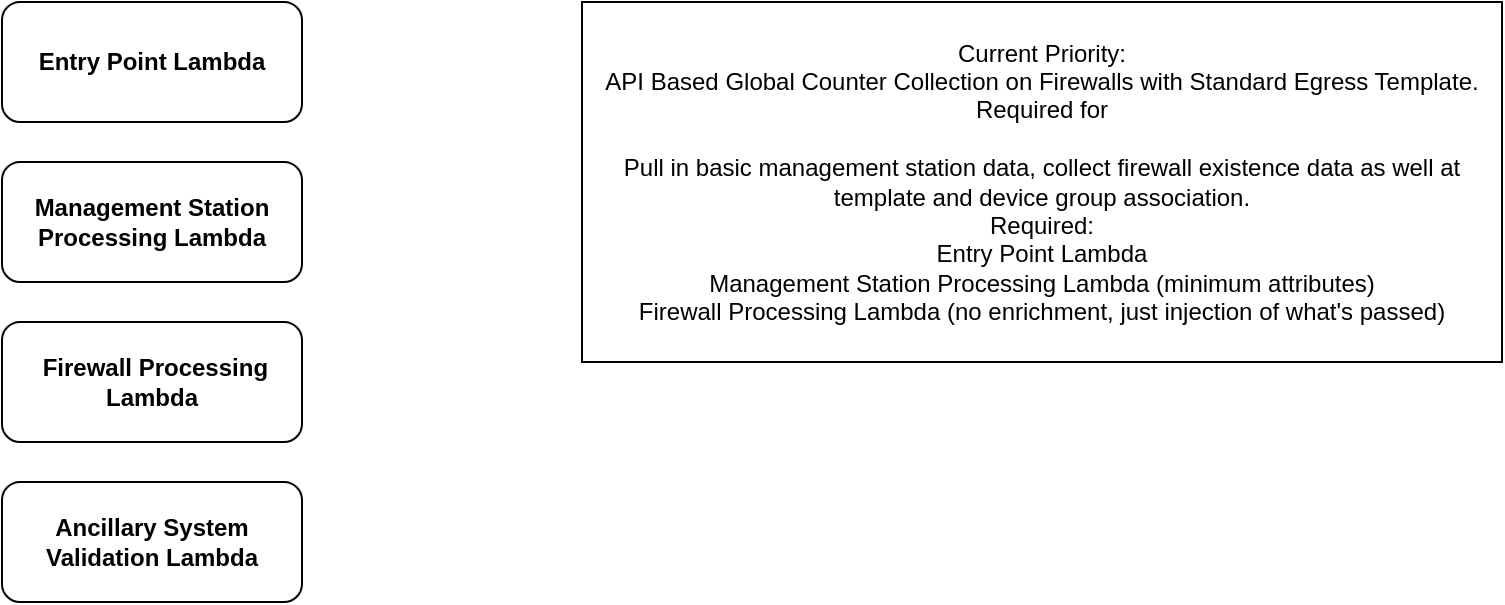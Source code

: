 <mxfile version="28.0.6">
  <diagram name="Page-1" id="rIHYKkTQn9uvlZMUXlH-">
    <mxGraphModel grid="1" page="1" gridSize="10" guides="1" tooltips="1" connect="1" arrows="1" fold="1" pageScale="1" pageWidth="850" pageHeight="1100" math="0" shadow="0">
      <root>
        <mxCell id="0" />
        <mxCell id="1" parent="0" />
        <UserObject label="&lt;b&gt;Entry Point Lambda&lt;/b&gt;" tooltip="Purpose: &#xa;Acts as the orchestrator of the workflow. Invoked directly or by a scheduled event (e.g., CloudWatch Scheduled Events).&#xa;&#xa;Responsibilities:&#xa;Pull management stations (Panoramas) from ServiceNow CMDB.&#xa;Trigger &quot;Management Station Processing Lambda&quot; for each Panorama.&#xa;Ensure all steps are executed in sequence or parallel as needed." id="B1hQJW-hkzMyoEG26urg-1">
          <mxCell style="rounded=1;whiteSpace=wrap;html=1;" vertex="1" parent="1">
            <mxGeometry x="40" y="40" width="150" height="60" as="geometry" />
          </mxCell>
        </UserObject>
        <UserObject label="&lt;div&gt;&lt;b&gt;Management Station Processing Lambda&lt;/b&gt;&lt;/div&gt;" tooltip="Purpose:&#xa;Processes Panorama data and queries them for additional data about managed firewalls.&#xa;&#xa;Responsibilities:&#xa;Retrieve additional metadata about the Panorama (e.g., software version, HA status).&#xa;Discover firewalls managed by the Panorama.&#xa;For each discovered firewall, invoke &quot;Firewall Processing Lambda.&quot;" id="B1hQJW-hkzMyoEG26urg-2">
          <mxCell style="rounded=1;whiteSpace=wrap;html=1;" vertex="1" parent="1">
            <mxGeometry x="40" y="120" width="150" height="60" as="geometry" />
          </mxCell>
        </UserObject>
        <UserObject label="&lt;div&gt;&amp;nbsp;&lt;b&gt;Firewall Processing Lambda&lt;/b&gt;&lt;/div&gt;" tooltip="Purpose: &#xa;Processes individual firewall data.&#xa;&#xa;Responsibilities:&#xa;Retrieve firewall metadata via Panorama and ServiceNow.&#xa;Query firewall directly for deeper information (e.g., config state, HA configuration).&#xa;Validate enrollment status in ancillary systems like FireMon or CoolAlerts.&#xa;Persist all relevant data to the Postgres database." id="B1hQJW-hkzMyoEG26urg-3">
          <mxCell style="rounded=1;whiteSpace=wrap;html=1;" vertex="1" parent="1">
            <mxGeometry x="40" y="200" width="150" height="60" as="geometry" />
          </mxCell>
        </UserObject>
        <UserObject label="&lt;div&gt;&lt;b&gt;Ancillary System Validation Lambda&lt;/b&gt;&lt;/div&gt;" tooltip="Purpose: &#xa;Validates device enrollment statuses across monitoring systems.&#xa;&#xa;Responsibilities:&#xa;Query FireMon and other platforms (via their APIs).&#xa;Compare data with existing database records and flag discrepancies.&#xa;Update respective enrollment database tables." id="B1hQJW-hkzMyoEG26urg-4">
          <mxCell style="rounded=1;whiteSpace=wrap;html=1;" vertex="1" parent="1">
            <mxGeometry x="40" y="280" width="150" height="60" as="geometry" />
          </mxCell>
        </UserObject>
        <mxCell id="B1hQJW-hkzMyoEG26urg-5" value="Current Priority:&lt;br&gt;API Based Global Counter Collection on Firewalls with Standard Egress Template. Required for&lt;br&gt;&lt;br&gt;Pull in basic management station data, collect firewall existence data as well at template and device group association.&lt;br&gt;Required:&lt;br&gt;Entry Point Lambda&lt;br&gt;Management Station Processing Lambda (minimum attributes)&lt;br&gt;Firewall Processing Lambda (no enrichment, just injection of what&#39;s passed)" style="rounded=0;whiteSpace=wrap;html=1;" vertex="1" parent="1">
          <mxGeometry x="330" y="40" width="460" height="180" as="geometry" />
        </mxCell>
      </root>
    </mxGraphModel>
  </diagram>
</mxfile>
